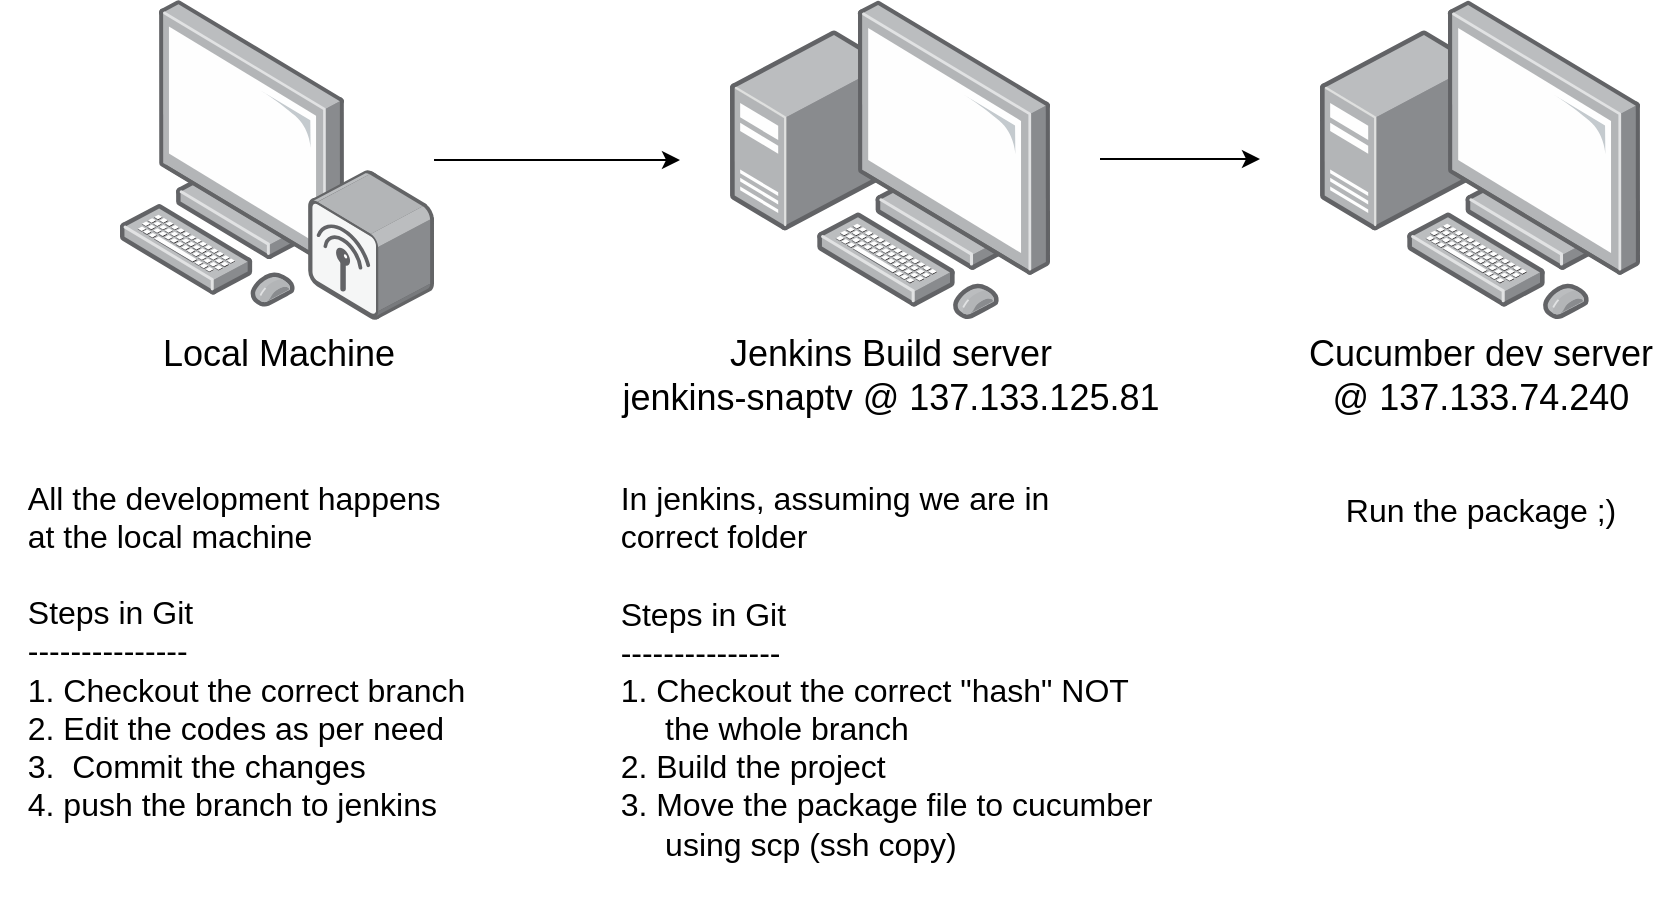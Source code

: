 <mxfile version="22.0.5" type="github">
  <diagram name="Page-1" id="M6TXWpxXDyJWT_5660ZP">
    <mxGraphModel dx="3380" dy="1443" grid="1" gridSize="10" guides="1" tooltips="1" connect="1" arrows="1" fold="1" page="1" pageScale="1" pageWidth="850" pageHeight="1100" math="0" shadow="0">
      <root>
        <mxCell id="0" />
        <mxCell id="1" parent="0" />
        <mxCell id="xalU6e3X7Ioin_3ak_17-6" value="" style="edgeStyle=orthogonalEdgeStyle;rounded=0;orthogonalLoop=1;jettySize=auto;html=1;" edge="1" parent="1" source="xalU6e3X7Ioin_3ak_17-1">
          <mxGeometry relative="1" as="geometry">
            <mxPoint x="320" y="440" as="targetPoint" />
          </mxGeometry>
        </mxCell>
        <mxCell id="xalU6e3X7Ioin_3ak_17-1" value="&lt;div style=&quot;font-size: 18px;&quot;&gt;&lt;font style=&quot;font-size: 18px;&quot;&gt;Local Machine&lt;/font&gt;&lt;/div&gt;&lt;div style=&quot;font-size: 18px;&quot;&gt;&lt;font style=&quot;font-size: 18px;&quot;&gt;&lt;br&gt;&lt;/font&gt;&lt;/div&gt;" style="image;points=[];aspect=fixed;html=1;align=center;shadow=0;dashed=0;image=img/lib/allied_telesis/computer_and_terminals/Personal_Computer_Wireless.svg;" vertex="1" parent="1">
          <mxGeometry x="40" y="360" width="157.01" height="160" as="geometry" />
        </mxCell>
        <mxCell id="xalU6e3X7Ioin_3ak_17-2" value="&lt;div&gt;&lt;font style=&quot;font-size: 18px;&quot;&gt;Jenkins Build server&lt;/font&gt;&lt;/div&gt;&lt;div&gt;&lt;font style=&quot;font-size: 18px;&quot;&gt;jenkins-snaptv @ 137.133.125.81&lt;br&gt;&lt;/font&gt;&lt;/div&gt;" style="image;points=[];aspect=fixed;html=1;align=center;shadow=0;dashed=0;image=img/lib/allied_telesis/computer_and_terminals/Personal_Computer_with_Server.svg;" vertex="1" parent="1">
          <mxGeometry x="345" y="360" width="160" height="160" as="geometry" />
        </mxCell>
        <mxCell id="xalU6e3X7Ioin_3ak_17-3" value="&lt;div&gt;&lt;font style=&quot;font-size: 18px;&quot;&gt;Cucumber dev server&lt;/font&gt;&lt;/div&gt;&lt;div&gt;&lt;font style=&quot;font-size: 18px;&quot;&gt;@ 137.133.74.240&lt;br&gt;&lt;/font&gt;&lt;/div&gt;" style="image;points=[];aspect=fixed;html=1;align=center;shadow=0;dashed=0;image=img/lib/allied_telesis/computer_and_terminals/Personal_Computer_with_Server.svg;" vertex="1" parent="1">
          <mxGeometry x="640" y="360" width="160" height="160" as="geometry" />
        </mxCell>
        <mxCell id="xalU6e3X7Ioin_3ak_17-4" value="" style="endArrow=classic;html=1;rounded=0;" edge="1" parent="1">
          <mxGeometry width="50" height="50" relative="1" as="geometry">
            <mxPoint x="530" y="439.5" as="sourcePoint" />
            <mxPoint x="610" y="439.5" as="targetPoint" />
          </mxGeometry>
        </mxCell>
        <mxCell id="xalU6e3X7Ioin_3ak_17-7" value="&lt;div align=&quot;left&quot;&gt;All the development happens&amp;nbsp;&lt;/div&gt;&lt;div align=&quot;left&quot;&gt;at the local machine &lt;br&gt;&lt;/div&gt;&lt;div align=&quot;center&quot;&gt;&lt;br&gt;&lt;/div&gt;&lt;div align=&quot;left&quot;&gt;Steps in Git&lt;/div&gt;&lt;div align=&quot;left&quot;&gt;---------------&lt;br&gt;&lt;/div&gt;&lt;div align=&quot;left&quot;&gt;1. Checkout the correct branch&amp;nbsp;&lt;/div&gt;&lt;div align=&quot;left&quot;&gt;2. Edit the codes as per need&lt;/div&gt;&lt;div align=&quot;left&quot;&gt;3.&amp;nbsp; Commit the changes&lt;/div&gt;&lt;div align=&quot;left&quot;&gt;4. push the branch to jenkins &lt;br&gt;&lt;/div&gt;&lt;div align=&quot;left&quot;&gt;&lt;br&gt;&lt;/div&gt;" style="text;html=1;align=center;verticalAlign=middle;resizable=0;points=[];autosize=1;strokeColor=none;fillColor=none;fontSize=16;" vertex="1" parent="1">
          <mxGeometry x="-20.0" y="590" width="250" height="210" as="geometry" />
        </mxCell>
        <mxCell id="xalU6e3X7Ioin_3ak_17-8" value="&lt;div align=&quot;left&quot;&gt;In jenkins, assuming we are in&lt;/div&gt;&lt;div align=&quot;left&quot;&gt;correct folder&lt;/div&gt;&lt;div align=&quot;left&quot;&gt;&lt;br&gt;&lt;/div&gt;&lt;div align=&quot;left&quot;&gt;Steps in Git&lt;/div&gt;&lt;div align=&quot;left&quot;&gt;---------------&lt;br&gt;&lt;/div&gt;&lt;div align=&quot;left&quot;&gt;1. Checkout the correct &quot;hash&quot; NOT&amp;nbsp;&lt;/div&gt;&lt;div align=&quot;left&quot;&gt;&amp;nbsp;&amp;nbsp;&amp;nbsp;&amp;nbsp; the whole branch &lt;br&gt;&lt;/div&gt;&lt;div align=&quot;left&quot;&gt;2. Build the project&lt;br&gt;&lt;/div&gt;&lt;div align=&quot;left&quot;&gt;3. Move the package file to cucumber&amp;nbsp;&lt;/div&gt;&lt;div align=&quot;left&quot;&gt;&amp;nbsp;&amp;nbsp;&amp;nbsp;&amp;nbsp; using scp (ssh copy) &lt;br&gt;&lt;/div&gt;&lt;div align=&quot;left&quot;&gt;&lt;br&gt;&lt;/div&gt;" style="text;html=1;align=center;verticalAlign=middle;resizable=0;points=[];autosize=1;strokeColor=none;fillColor=none;fontSize=16;" vertex="1" parent="1">
          <mxGeometry x="280" y="595" width="290" height="220" as="geometry" />
        </mxCell>
        <mxCell id="xalU6e3X7Ioin_3ak_17-9" value="Run the package ;)" style="text;html=1;align=center;verticalAlign=middle;resizable=0;points=[];autosize=1;strokeColor=none;fillColor=none;fontSize=16;" vertex="1" parent="1">
          <mxGeometry x="640" y="600" width="160" height="30" as="geometry" />
        </mxCell>
      </root>
    </mxGraphModel>
  </diagram>
</mxfile>
